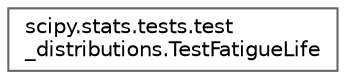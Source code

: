 digraph "Graphical Class Hierarchy"
{
 // LATEX_PDF_SIZE
  bgcolor="transparent";
  edge [fontname=Helvetica,fontsize=10,labelfontname=Helvetica,labelfontsize=10];
  node [fontname=Helvetica,fontsize=10,shape=box,height=0.2,width=0.4];
  rankdir="LR";
  Node0 [id="Node000000",label="scipy.stats.tests.test\l_distributions.TestFatigueLife",height=0.2,width=0.4,color="grey40", fillcolor="white", style="filled",URL="$d2/d00/classscipy_1_1stats_1_1tests_1_1test__distributions_1_1TestFatigueLife.html",tooltip=" "];
}
